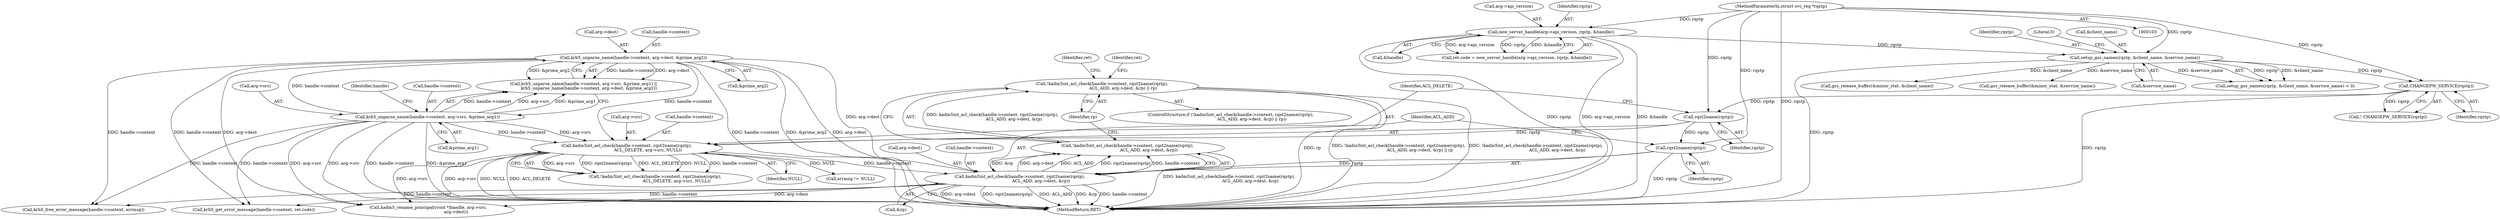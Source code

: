 digraph "0_krb5_83ed75feba32e46f736fcce0d96a0445f29b96c2_18@pointer" {
"1000276" [label="(Call,!kadm5int_acl_check(handle->context, rqst2name(rqstp),\n                                ACL_ADD, arg->dest, &rp) || rp)"];
"1000277" [label="(Call,!kadm5int_acl_check(handle->context, rqst2name(rqstp),\n                                ACL_ADD, arg->dest, &rp))"];
"1000278" [label="(Call,kadm5int_acl_check(handle->context, rqst2name(rqstp),\n                                ACL_ADD, arg->dest, &rp))"];
"1000259" [label="(Call,kadm5int_acl_check(handle->context, rqst2name(rqstp),\n                                ACL_DELETE, arg->src, NULL))"];
"1000193" [label="(Call,krb5_unparse_name(handle->context, arg->dest, &prime_arg2))"];
"1000184" [label="(Call,krb5_unparse_name(handle->context, arg->src, &prime_arg1))"];
"1000263" [label="(Call,rqst2name(rqstp))"];
"1000254" [label="(Call,CHANGEPW_SERVICE(rqstp))"];
"1000168" [label="(Call,setup_gss_names(rqstp, &client_name, &service_name))"];
"1000148" [label="(Call,new_server_handle(arg->api_version, rqstp, &handle))"];
"1000105" [label="(MethodParameterIn,struct svc_req *rqstp)"];
"1000282" [label="(Call,rqst2name(rqstp))"];
"1000283" [label="(Identifier,rqstp)"];
"1000444" [label="(Call,gss_release_buffer(&minor_stat, &client_name))"];
"1000193" [label="(Call,krb5_unparse_name(handle->context, arg->dest, &prime_arg2))"];
"1000195" [label="(Identifier,handle)"];
"1000449" [label="(Call,gss_release_buffer(&minor_stat, &service_name))"];
"1000318" [label="(Identifier,ret)"];
"1000431" [label="(Call,errmsg != NULL)"];
"1000153" [label="(Call,&handle)"];
"1000185" [label="(Call,handle->context)"];
"1000278" [label="(Call,kadm5int_acl_check(handle->context, rqst2name(rqstp),\n                                ACL_ADD, arg->dest, &rp))"];
"1000277" [label="(Call,!kadm5int_acl_check(handle->context, rqst2name(rqstp),\n                                ACL_ADD, arg->dest, &rp))"];
"1000276" [label="(Call,!kadm5int_acl_check(handle->context, rqst2name(rqstp),\n                                ACL_ADD, arg->dest, &rp) || rp)"];
"1000382" [label="(Call,krb5_get_error_message(handle->context, ret.code))"];
"1000282" [label="(Call,rqst2name(rqstp))"];
"1000434" [label="(Call,krb5_free_error_message(handle->context, errmsg))"];
"1000288" [label="(Call,&rp)"];
"1000172" [label="(Call,&service_name)"];
"1000148" [label="(Call,new_server_handle(arg->api_version, rqstp, &handle))"];
"1000183" [label="(Call,krb5_unparse_name(handle->context, arg->src, &prime_arg1) ||\n        krb5_unparse_name(handle->context, arg->dest, &prime_arg2))"];
"1000290" [label="(Identifier,rp)"];
"1000255" [label="(Identifier,rqstp)"];
"1000459" [label="(MethodReturn,RET)"];
"1000105" [label="(MethodParameterIn,struct svc_req *rqstp)"];
"1000279" [label="(Call,handle->context)"];
"1000265" [label="(Identifier,ACL_DELETE)"];
"1000168" [label="(Call,setup_gss_names(rqstp, &client_name, &service_name))"];
"1000266" [label="(Call,arg->src)"];
"1000169" [label="(Identifier,rqstp)"];
"1000194" [label="(Call,handle->context)"];
"1000259" [label="(Call,kadm5int_acl_check(handle->context, rqst2name(rqstp),\n                                ACL_DELETE, arg->src, NULL))"];
"1000263" [label="(Call,rqst2name(rqstp))"];
"1000260" [label="(Call,handle->context)"];
"1000200" [label="(Call,&prime_arg2)"];
"1000284" [label="(Identifier,ACL_ADD)"];
"1000174" [label="(Literal,0)"];
"1000269" [label="(Identifier,NULL)"];
"1000188" [label="(Call,arg->src)"];
"1000253" [label="(Call,! CHANGEPW_SERVICE(rqstp))"];
"1000197" [label="(Call,arg->dest)"];
"1000144" [label="(Call,ret.code = new_server_handle(arg->api_version, rqstp, &handle))"];
"1000149" [label="(Call,arg->api_version)"];
"1000184" [label="(Call,krb5_unparse_name(handle->context, arg->src, &prime_arg1))"];
"1000264" [label="(Identifier,rqstp)"];
"1000275" [label="(ControlStructure,if (!kadm5int_acl_check(handle->context, rqst2name(rqstp),\n                                ACL_ADD, arg->dest, &rp) || rp))"];
"1000285" [label="(Call,arg->dest)"];
"1000152" [label="(Identifier,rqstp)"];
"1000254" [label="(Call,CHANGEPW_SERVICE(rqstp))"];
"1000191" [label="(Call,&prime_arg1)"];
"1000295" [label="(Identifier,ret)"];
"1000170" [label="(Call,&client_name)"];
"1000167" [label="(Call,setup_gss_names(rqstp, &client_name, &service_name) < 0)"];
"1000258" [label="(Call,!kadm5int_acl_check(handle->context, rqst2name(rqstp),\n                                ACL_DELETE, arg->src, NULL))"];
"1000364" [label="(Call,kadm5_rename_principal((void *)handle, arg->src,\n                                          arg->dest))"];
"1000276" -> "1000275"  [label="AST: "];
"1000276" -> "1000277"  [label="CFG: "];
"1000276" -> "1000290"  [label="CFG: "];
"1000277" -> "1000276"  [label="AST: "];
"1000290" -> "1000276"  [label="AST: "];
"1000295" -> "1000276"  [label="CFG: "];
"1000318" -> "1000276"  [label="CFG: "];
"1000276" -> "1000459"  [label="DDG: rp"];
"1000276" -> "1000459"  [label="DDG: !kadm5int_acl_check(handle->context, rqst2name(rqstp),\n                                ACL_ADD, arg->dest, &rp) || rp"];
"1000276" -> "1000459"  [label="DDG: !kadm5int_acl_check(handle->context, rqst2name(rqstp),\n                                ACL_ADD, arg->dest, &rp)"];
"1000277" -> "1000276"  [label="DDG: kadm5int_acl_check(handle->context, rqst2name(rqstp),\n                                ACL_ADD, arg->dest, &rp)"];
"1000277" -> "1000278"  [label="CFG: "];
"1000278" -> "1000277"  [label="AST: "];
"1000290" -> "1000277"  [label="CFG: "];
"1000277" -> "1000459"  [label="DDG: kadm5int_acl_check(handle->context, rqst2name(rqstp),\n                                ACL_ADD, arg->dest, &rp)"];
"1000278" -> "1000277"  [label="DDG: &rp"];
"1000278" -> "1000277"  [label="DDG: arg->dest"];
"1000278" -> "1000277"  [label="DDG: ACL_ADD"];
"1000278" -> "1000277"  [label="DDG: rqst2name(rqstp)"];
"1000278" -> "1000277"  [label="DDG: handle->context"];
"1000278" -> "1000288"  [label="CFG: "];
"1000279" -> "1000278"  [label="AST: "];
"1000282" -> "1000278"  [label="AST: "];
"1000284" -> "1000278"  [label="AST: "];
"1000285" -> "1000278"  [label="AST: "];
"1000288" -> "1000278"  [label="AST: "];
"1000278" -> "1000459"  [label="DDG: arg->dest"];
"1000278" -> "1000459"  [label="DDG: rqst2name(rqstp)"];
"1000278" -> "1000459"  [label="DDG: ACL_ADD"];
"1000278" -> "1000459"  [label="DDG: &rp"];
"1000278" -> "1000459"  [label="DDG: handle->context"];
"1000259" -> "1000278"  [label="DDG: handle->context"];
"1000282" -> "1000278"  [label="DDG: rqstp"];
"1000193" -> "1000278"  [label="DDG: arg->dest"];
"1000278" -> "1000364"  [label="DDG: arg->dest"];
"1000278" -> "1000382"  [label="DDG: handle->context"];
"1000278" -> "1000434"  [label="DDG: handle->context"];
"1000259" -> "1000258"  [label="AST: "];
"1000259" -> "1000269"  [label="CFG: "];
"1000260" -> "1000259"  [label="AST: "];
"1000263" -> "1000259"  [label="AST: "];
"1000265" -> "1000259"  [label="AST: "];
"1000266" -> "1000259"  [label="AST: "];
"1000269" -> "1000259"  [label="AST: "];
"1000258" -> "1000259"  [label="CFG: "];
"1000259" -> "1000459"  [label="DDG: NULL"];
"1000259" -> "1000459"  [label="DDG: ACL_DELETE"];
"1000259" -> "1000459"  [label="DDG: arg->src"];
"1000259" -> "1000258"  [label="DDG: arg->src"];
"1000259" -> "1000258"  [label="DDG: rqst2name(rqstp)"];
"1000259" -> "1000258"  [label="DDG: ACL_DELETE"];
"1000259" -> "1000258"  [label="DDG: NULL"];
"1000259" -> "1000258"  [label="DDG: handle->context"];
"1000193" -> "1000259"  [label="DDG: handle->context"];
"1000184" -> "1000259"  [label="DDG: handle->context"];
"1000184" -> "1000259"  [label="DDG: arg->src"];
"1000263" -> "1000259"  [label="DDG: rqstp"];
"1000259" -> "1000364"  [label="DDG: arg->src"];
"1000259" -> "1000431"  [label="DDG: NULL"];
"1000193" -> "1000183"  [label="AST: "];
"1000193" -> "1000200"  [label="CFG: "];
"1000194" -> "1000193"  [label="AST: "];
"1000197" -> "1000193"  [label="AST: "];
"1000200" -> "1000193"  [label="AST: "];
"1000183" -> "1000193"  [label="CFG: "];
"1000193" -> "1000459"  [label="DDG: handle->context"];
"1000193" -> "1000459"  [label="DDG: &prime_arg2"];
"1000193" -> "1000459"  [label="DDG: arg->dest"];
"1000193" -> "1000183"  [label="DDG: handle->context"];
"1000193" -> "1000183"  [label="DDG: arg->dest"];
"1000193" -> "1000183"  [label="DDG: &prime_arg2"];
"1000184" -> "1000193"  [label="DDG: handle->context"];
"1000193" -> "1000364"  [label="DDG: arg->dest"];
"1000193" -> "1000382"  [label="DDG: handle->context"];
"1000193" -> "1000434"  [label="DDG: handle->context"];
"1000184" -> "1000183"  [label="AST: "];
"1000184" -> "1000191"  [label="CFG: "];
"1000185" -> "1000184"  [label="AST: "];
"1000188" -> "1000184"  [label="AST: "];
"1000191" -> "1000184"  [label="AST: "];
"1000195" -> "1000184"  [label="CFG: "];
"1000183" -> "1000184"  [label="CFG: "];
"1000184" -> "1000459"  [label="DDG: arg->src"];
"1000184" -> "1000459"  [label="DDG: handle->context"];
"1000184" -> "1000459"  [label="DDG: &prime_arg1"];
"1000184" -> "1000183"  [label="DDG: handle->context"];
"1000184" -> "1000183"  [label="DDG: arg->src"];
"1000184" -> "1000183"  [label="DDG: &prime_arg1"];
"1000184" -> "1000364"  [label="DDG: arg->src"];
"1000184" -> "1000382"  [label="DDG: handle->context"];
"1000184" -> "1000434"  [label="DDG: handle->context"];
"1000263" -> "1000264"  [label="CFG: "];
"1000264" -> "1000263"  [label="AST: "];
"1000265" -> "1000263"  [label="CFG: "];
"1000254" -> "1000263"  [label="DDG: rqstp"];
"1000105" -> "1000263"  [label="DDG: rqstp"];
"1000263" -> "1000282"  [label="DDG: rqstp"];
"1000254" -> "1000253"  [label="AST: "];
"1000254" -> "1000255"  [label="CFG: "];
"1000255" -> "1000254"  [label="AST: "];
"1000253" -> "1000254"  [label="CFG: "];
"1000254" -> "1000459"  [label="DDG: rqstp"];
"1000254" -> "1000253"  [label="DDG: rqstp"];
"1000168" -> "1000254"  [label="DDG: rqstp"];
"1000105" -> "1000254"  [label="DDG: rqstp"];
"1000168" -> "1000167"  [label="AST: "];
"1000168" -> "1000172"  [label="CFG: "];
"1000169" -> "1000168"  [label="AST: "];
"1000170" -> "1000168"  [label="AST: "];
"1000172" -> "1000168"  [label="AST: "];
"1000174" -> "1000168"  [label="CFG: "];
"1000168" -> "1000459"  [label="DDG: rqstp"];
"1000168" -> "1000167"  [label="DDG: rqstp"];
"1000168" -> "1000167"  [label="DDG: &client_name"];
"1000168" -> "1000167"  [label="DDG: &service_name"];
"1000148" -> "1000168"  [label="DDG: rqstp"];
"1000105" -> "1000168"  [label="DDG: rqstp"];
"1000168" -> "1000444"  [label="DDG: &client_name"];
"1000168" -> "1000449"  [label="DDG: &service_name"];
"1000148" -> "1000144"  [label="AST: "];
"1000148" -> "1000153"  [label="CFG: "];
"1000149" -> "1000148"  [label="AST: "];
"1000152" -> "1000148"  [label="AST: "];
"1000153" -> "1000148"  [label="AST: "];
"1000144" -> "1000148"  [label="CFG: "];
"1000148" -> "1000459"  [label="DDG: rqstp"];
"1000148" -> "1000459"  [label="DDG: arg->api_version"];
"1000148" -> "1000459"  [label="DDG: &handle"];
"1000148" -> "1000144"  [label="DDG: arg->api_version"];
"1000148" -> "1000144"  [label="DDG: rqstp"];
"1000148" -> "1000144"  [label="DDG: &handle"];
"1000105" -> "1000148"  [label="DDG: rqstp"];
"1000105" -> "1000103"  [label="AST: "];
"1000105" -> "1000459"  [label="DDG: rqstp"];
"1000105" -> "1000282"  [label="DDG: rqstp"];
"1000282" -> "1000283"  [label="CFG: "];
"1000283" -> "1000282"  [label="AST: "];
"1000284" -> "1000282"  [label="CFG: "];
"1000282" -> "1000459"  [label="DDG: rqstp"];
}
